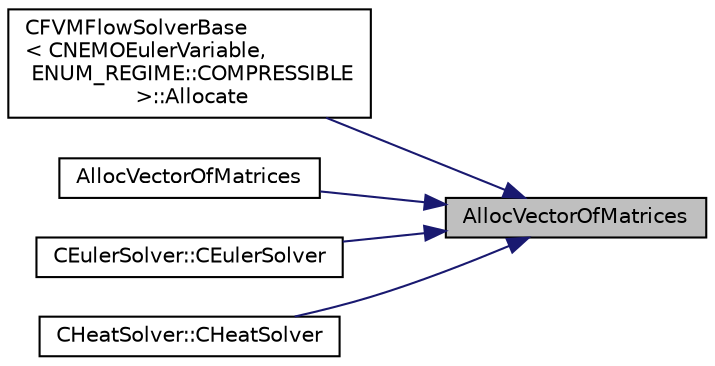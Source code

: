 digraph "AllocVectorOfMatrices"
{
 // LATEX_PDF_SIZE
  edge [fontname="Helvetica",fontsize="10",labelfontname="Helvetica",labelfontsize="10"];
  node [fontname="Helvetica",fontsize="10",shape=record];
  rankdir="RL";
  Node1 [label="AllocVectorOfMatrices",height=0.2,width=0.4,color="black", fillcolor="grey75", style="filled", fontcolor="black",tooltip="Allocate a vector of matrices with varying row count, and initialize with some value."];
  Node1 -> Node2 [dir="back",color="midnightblue",fontsize="10",style="solid",fontname="Helvetica"];
  Node2 [label="CFVMFlowSolverBase\l\< CNEMOEulerVariable,\l ENUM_REGIME::COMPRESSIBLE\l \>::Allocate",height=0.2,width=0.4,color="black", fillcolor="white", style="filled",URL="$classCFVMFlowSolverBase.html#a9e2d5fb6a392dfffc4e84fc203cf103f",tooltip="Allocate member variables."];
  Node1 -> Node3 [dir="back",color="midnightblue",fontsize="10",style="solid",fontname="Helvetica"];
  Node3 [label="AllocVectorOfMatrices",height=0.2,width=0.4,color="black", fillcolor="white", style="filled",URL="$group__Containers.html#gad1a8f746142753b9c82e7e2e6afa7981",tooltip=" "];
  Node1 -> Node4 [dir="back",color="midnightblue",fontsize="10",style="solid",fontname="Helvetica"];
  Node4 [label="CEulerSolver::CEulerSolver",height=0.2,width=0.4,color="black", fillcolor="white", style="filled",URL="$classCEulerSolver.html#acb987947b2e76a9900605cb5fee72460",tooltip="Main constructor of this class."];
  Node1 -> Node5 [dir="back",color="midnightblue",fontsize="10",style="solid",fontname="Helvetica"];
  Node5 [label="CHeatSolver::CHeatSolver",height=0.2,width=0.4,color="black", fillcolor="white", style="filled",URL="$classCHeatSolver.html#a89c9ece2b98a950e53f4ee9482968186",tooltip="Constructor of the class."];
}
